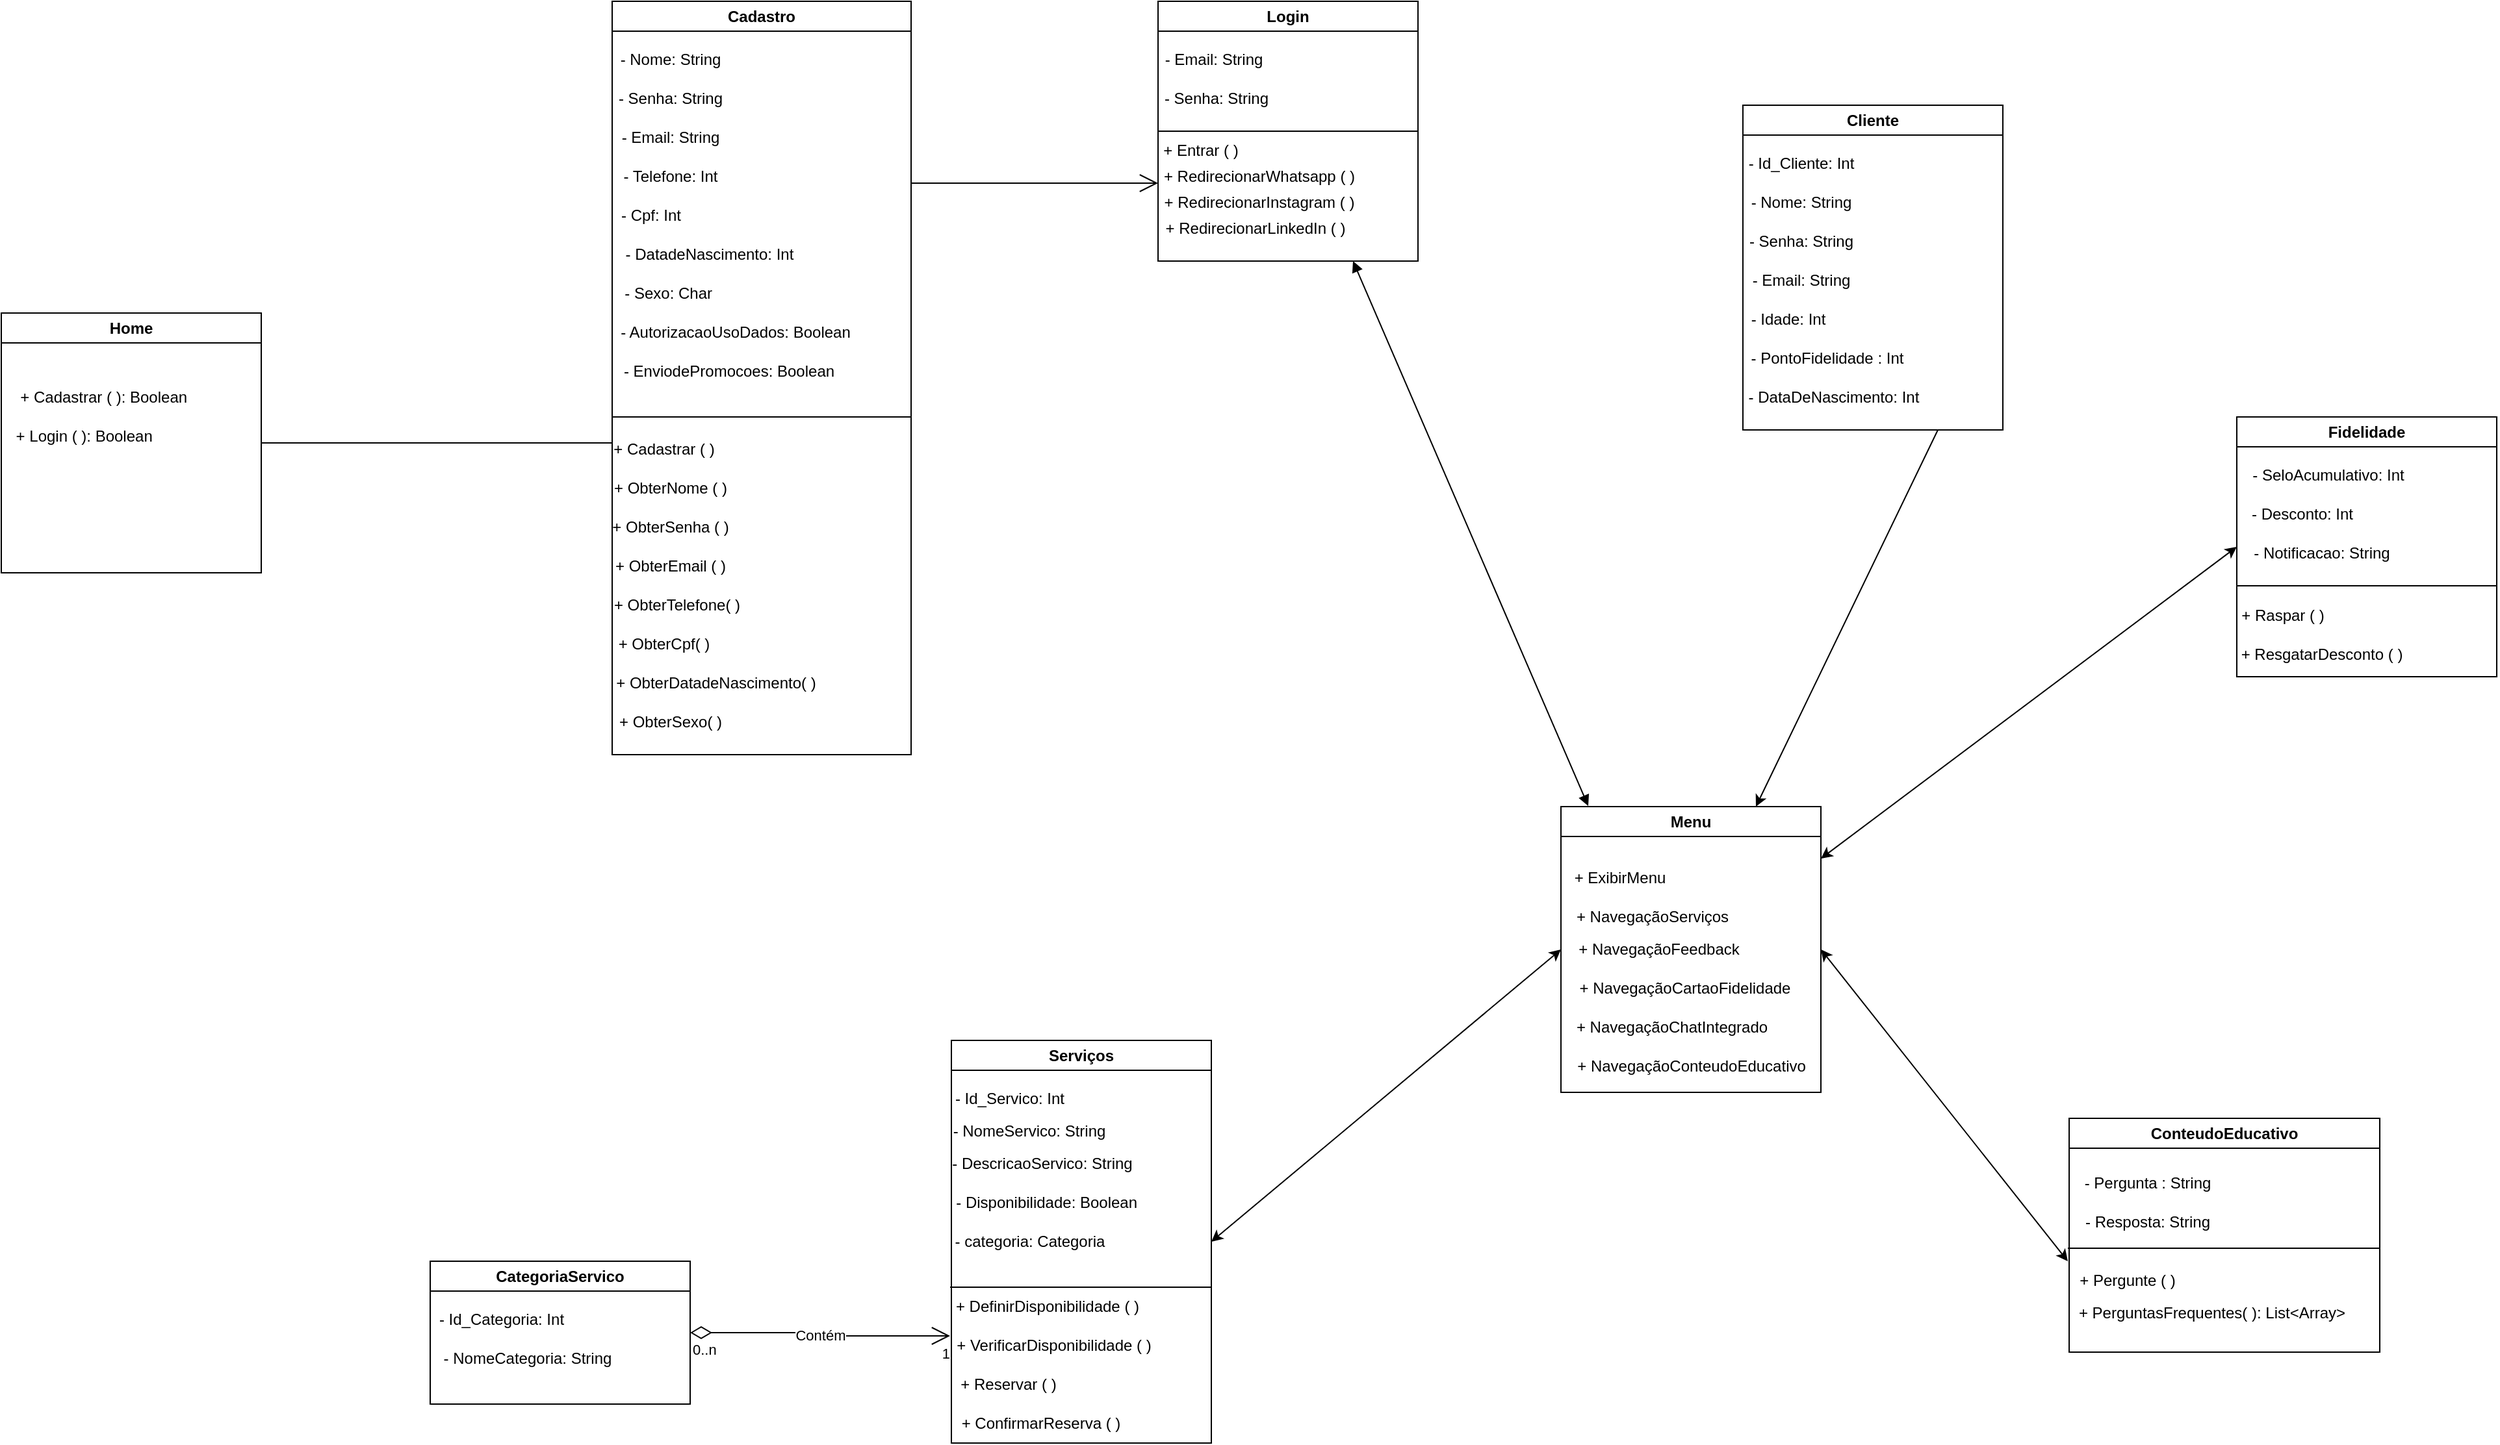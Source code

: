 <mxfile version="24.2.5" type="github">
  <diagram id="C5RBs43oDa-KdzZeNtuy" name="Page-1">
    <mxGraphModel dx="3267" dy="1865" grid="1" gridSize="10" guides="1" tooltips="1" connect="1" arrows="1" fold="1" page="1" pageScale="1" pageWidth="827" pageHeight="1169" math="0" shadow="0">
      <root>
        <mxCell id="WIyWlLk6GJQsqaUBKTNV-0" />
        <mxCell id="WIyWlLk6GJQsqaUBKTNV-1" parent="WIyWlLk6GJQsqaUBKTNV-0" />
        <mxCell id="PJYTQZl245SU4uXbmKMS-25" value="Menu" style="swimlane;whiteSpace=wrap;html=1;startSize=23;" parent="WIyWlLk6GJQsqaUBKTNV-1" vertex="1">
          <mxGeometry x="150" y="170" width="200" height="220" as="geometry" />
        </mxCell>
        <mxCell id="PJYTQZl245SU4uXbmKMS-26" value="+ NavegaçãoServiços" style="text;html=1;align=center;verticalAlign=middle;resizable=0;points=[];autosize=1;strokeColor=none;fillColor=none;" parent="PJYTQZl245SU4uXbmKMS-25" vertex="1">
          <mxGeometry y="70" width="140" height="30" as="geometry" />
        </mxCell>
        <mxCell id="PJYTQZl245SU4uXbmKMS-27" value="+ NavegaçãoFeedback" style="text;html=1;align=center;verticalAlign=middle;resizable=0;points=[];autosize=1;strokeColor=none;fillColor=none;" parent="PJYTQZl245SU4uXbmKMS-25" vertex="1">
          <mxGeometry y="95" width="150" height="30" as="geometry" />
        </mxCell>
        <mxCell id="PJYTQZl245SU4uXbmKMS-28" value="+ NavegaçãoCartaoFidelidade" style="text;html=1;align=center;verticalAlign=middle;resizable=0;points=[];autosize=1;strokeColor=none;fillColor=none;" parent="PJYTQZl245SU4uXbmKMS-25" vertex="1">
          <mxGeometry y="125" width="190" height="30" as="geometry" />
        </mxCell>
        <mxCell id="PJYTQZl245SU4uXbmKMS-29" value="+ NavegaçãoChatIntegrado" style="text;html=1;align=center;verticalAlign=middle;resizable=0;points=[];autosize=1;strokeColor=none;fillColor=none;" parent="PJYTQZl245SU4uXbmKMS-25" vertex="1">
          <mxGeometry y="155" width="170" height="30" as="geometry" />
        </mxCell>
        <mxCell id="PJYTQZl245SU4uXbmKMS-30" value="+ NavegaçãoConteudoEducativo" style="text;html=1;align=center;verticalAlign=middle;resizable=0;points=[];autosize=1;strokeColor=none;fillColor=none;" parent="PJYTQZl245SU4uXbmKMS-25" vertex="1">
          <mxGeometry y="185" width="200" height="30" as="geometry" />
        </mxCell>
        <mxCell id="PJYTQZl245SU4uXbmKMS-186" value="+ ExibirMenu" style="text;html=1;align=center;verticalAlign=middle;resizable=0;points=[];autosize=1;strokeColor=none;fillColor=none;" parent="PJYTQZl245SU4uXbmKMS-25" vertex="1">
          <mxGeometry y="40" width="90" height="30" as="geometry" />
        </mxCell>
        <mxCell id="PJYTQZl245SU4uXbmKMS-32" value="Cadastro" style="swimlane;whiteSpace=wrap;html=1;" parent="WIyWlLk6GJQsqaUBKTNV-1" vertex="1">
          <mxGeometry x="-580" y="-450" width="230" height="580" as="geometry" />
        </mxCell>
        <mxCell id="PJYTQZl245SU4uXbmKMS-33" value="- Nome: String" style="text;html=1;align=center;verticalAlign=middle;whiteSpace=wrap;rounded=0;" parent="PJYTQZl245SU4uXbmKMS-32" vertex="1">
          <mxGeometry y="30" width="90" height="30" as="geometry" />
        </mxCell>
        <mxCell id="PJYTQZl245SU4uXbmKMS-34" value="- Senha&lt;span style=&quot;background-color: initial;&quot;&gt;: String&lt;/span&gt;" style="text;html=1;align=center;verticalAlign=middle;whiteSpace=wrap;rounded=0;" parent="PJYTQZl245SU4uXbmKMS-32" vertex="1">
          <mxGeometry y="60" width="90" height="30" as="geometry" />
        </mxCell>
        <mxCell id="PJYTQZl245SU4uXbmKMS-35" value="- Email: String" style="text;html=1;align=center;verticalAlign=middle;whiteSpace=wrap;rounded=0;" parent="PJYTQZl245SU4uXbmKMS-32" vertex="1">
          <mxGeometry y="90" width="90" height="30" as="geometry" />
        </mxCell>
        <mxCell id="PJYTQZl245SU4uXbmKMS-36" value="&lt;div&gt;&lt;br&gt;&lt;/div&gt;- Telefone: Int&lt;div&gt;&lt;br&gt;&lt;/div&gt;" style="text;html=1;align=center;verticalAlign=middle;whiteSpace=wrap;rounded=0;" parent="PJYTQZl245SU4uXbmKMS-32" vertex="1">
          <mxGeometry y="120" width="90" height="30" as="geometry" />
        </mxCell>
        <mxCell id="PJYTQZl245SU4uXbmKMS-37" value="- Cpf: Int" style="text;html=1;align=center;verticalAlign=middle;whiteSpace=wrap;rounded=0;" parent="PJYTQZl245SU4uXbmKMS-32" vertex="1">
          <mxGeometry y="150" width="60" height="30" as="geometry" />
        </mxCell>
        <mxCell id="PJYTQZl245SU4uXbmKMS-38" value="- DatadeNascimento: Int" style="text;html=1;align=center;verticalAlign=middle;whiteSpace=wrap;rounded=0;" parent="PJYTQZl245SU4uXbmKMS-32" vertex="1">
          <mxGeometry x="-10" y="180" width="170" height="30" as="geometry" />
        </mxCell>
        <mxCell id="PJYTQZl245SU4uXbmKMS-39" value="- Sexo: Char&amp;nbsp;" style="text;html=1;align=center;verticalAlign=middle;whiteSpace=wrap;rounded=0;" parent="PJYTQZl245SU4uXbmKMS-32" vertex="1">
          <mxGeometry y="210" width="90" height="30" as="geometry" />
        </mxCell>
        <mxCell id="PJYTQZl245SU4uXbmKMS-40" value="- AutorizacaoUsoDados: Boolean" style="text;html=1;align=center;verticalAlign=middle;whiteSpace=wrap;rounded=0;" parent="PJYTQZl245SU4uXbmKMS-32" vertex="1">
          <mxGeometry y="240" width="190" height="30" as="geometry" />
        </mxCell>
        <mxCell id="PJYTQZl245SU4uXbmKMS-41" value="- EnviodePromocoes: Boolean" style="text;html=1;align=center;verticalAlign=middle;whiteSpace=wrap;rounded=0;" parent="PJYTQZl245SU4uXbmKMS-32" vertex="1">
          <mxGeometry y="270" width="180" height="30" as="geometry" />
        </mxCell>
        <mxCell id="PJYTQZl245SU4uXbmKMS-44" value="+ Cadastrar ( )" style="text;html=1;align=center;verticalAlign=middle;whiteSpace=wrap;rounded=0;" parent="PJYTQZl245SU4uXbmKMS-32" vertex="1">
          <mxGeometry y="330" width="80" height="30" as="geometry" />
        </mxCell>
        <mxCell id="PJYTQZl245SU4uXbmKMS-57" value="+ ObterNome ( )" style="text;html=1;align=center;verticalAlign=middle;whiteSpace=wrap;rounded=0;" parent="PJYTQZl245SU4uXbmKMS-32" vertex="1">
          <mxGeometry y="360" width="90" height="30" as="geometry" />
        </mxCell>
        <mxCell id="PJYTQZl245SU4uXbmKMS-58" value="+ ObterSenha ( )" style="text;html=1;align=center;verticalAlign=middle;whiteSpace=wrap;rounded=0;" parent="PJYTQZl245SU4uXbmKMS-32" vertex="1">
          <mxGeometry x="-5" y="390" width="100" height="30" as="geometry" />
        </mxCell>
        <mxCell id="PJYTQZl245SU4uXbmKMS-59" value="+ ObterEmail ( )" style="text;html=1;align=center;verticalAlign=middle;whiteSpace=wrap;rounded=0;" parent="PJYTQZl245SU4uXbmKMS-32" vertex="1">
          <mxGeometry x="-5" y="420" width="100" height="30" as="geometry" />
        </mxCell>
        <mxCell id="PJYTQZl245SU4uXbmKMS-61" value="+ ObterTelefone( )" style="text;html=1;align=center;verticalAlign=middle;whiteSpace=wrap;rounded=0;" parent="PJYTQZl245SU4uXbmKMS-32" vertex="1">
          <mxGeometry y="450" width="100" height="30" as="geometry" />
        </mxCell>
        <mxCell id="PJYTQZl245SU4uXbmKMS-62" value="+ ObterCpf( )" style="text;html=1;align=center;verticalAlign=middle;whiteSpace=wrap;rounded=0;" parent="PJYTQZl245SU4uXbmKMS-32" vertex="1">
          <mxGeometry y="480" width="80" height="30" as="geometry" />
        </mxCell>
        <mxCell id="PJYTQZl245SU4uXbmKMS-63" value="+ ObterDatadeNascimento( )" style="text;html=1;align=center;verticalAlign=middle;whiteSpace=wrap;rounded=0;" parent="PJYTQZl245SU4uXbmKMS-32" vertex="1">
          <mxGeometry y="510" width="160" height="30" as="geometry" />
        </mxCell>
        <mxCell id="PJYTQZl245SU4uXbmKMS-64" value="+ ObterSexo( )" style="text;html=1;align=center;verticalAlign=middle;whiteSpace=wrap;rounded=0;" parent="PJYTQZl245SU4uXbmKMS-32" vertex="1">
          <mxGeometry y="540" width="90" height="30" as="geometry" />
        </mxCell>
        <mxCell id="PJYTQZl245SU4uXbmKMS-47" value="" style="endArrow=none;html=1;rounded=0;" parent="WIyWlLk6GJQsqaUBKTNV-1" edge="1">
          <mxGeometry width="50" height="50" relative="1" as="geometry">
            <mxPoint x="-580" y="-130" as="sourcePoint" />
            <mxPoint x="-350" y="-130" as="targetPoint" />
          </mxGeometry>
        </mxCell>
        <mxCell id="PJYTQZl245SU4uXbmKMS-48" value="Login" style="swimlane;whiteSpace=wrap;html=1;" parent="WIyWlLk6GJQsqaUBKTNV-1" vertex="1">
          <mxGeometry x="-160" y="-450" width="200" height="200" as="geometry" />
        </mxCell>
        <mxCell id="PJYTQZl245SU4uXbmKMS-49" value="- Email: String" style="text;html=1;align=center;verticalAlign=middle;whiteSpace=wrap;rounded=0;" parent="PJYTQZl245SU4uXbmKMS-48" vertex="1">
          <mxGeometry x="3" y="30" width="80" height="30" as="geometry" />
        </mxCell>
        <mxCell id="PJYTQZl245SU4uXbmKMS-50" value="- Senha: String" style="text;html=1;align=center;verticalAlign=middle;whiteSpace=wrap;rounded=0;" parent="PJYTQZl245SU4uXbmKMS-48" vertex="1">
          <mxGeometry y="60" width="90" height="30" as="geometry" />
        </mxCell>
        <mxCell id="PJYTQZl245SU4uXbmKMS-52" value="+ Entrar ( )" style="text;html=1;align=center;verticalAlign=middle;whiteSpace=wrap;rounded=0;" parent="PJYTQZl245SU4uXbmKMS-48" vertex="1">
          <mxGeometry x="3" y="100" width="60" height="30" as="geometry" />
        </mxCell>
        <mxCell id="PJYTQZl245SU4uXbmKMS-53" value="+ RedirecionarWhatsapp ( )" style="text;html=1;align=center;verticalAlign=middle;whiteSpace=wrap;rounded=0;" parent="PJYTQZl245SU4uXbmKMS-48" vertex="1">
          <mxGeometry x="3" y="120" width="150" height="30" as="geometry" />
        </mxCell>
        <mxCell id="PJYTQZl245SU4uXbmKMS-54" value="+ RedirecionarInstagram ( )" style="text;html=1;align=center;verticalAlign=middle;whiteSpace=wrap;rounded=0;" parent="PJYTQZl245SU4uXbmKMS-48" vertex="1">
          <mxGeometry x="3" y="140" width="150" height="30" as="geometry" />
        </mxCell>
        <mxCell id="PJYTQZl245SU4uXbmKMS-55" value="+ RedirecionarLinkedIn ( )" style="text;html=1;align=center;verticalAlign=middle;whiteSpace=wrap;rounded=0;" parent="PJYTQZl245SU4uXbmKMS-48" vertex="1">
          <mxGeometry y="160" width="150" height="30" as="geometry" />
        </mxCell>
        <mxCell id="PJYTQZl245SU4uXbmKMS-51" value="" style="endArrow=none;html=1;rounded=0;exitX=0;exitY=0.5;exitDx=0;exitDy=0;entryX=1;entryY=0.5;entryDx=0;entryDy=0;" parent="WIyWlLk6GJQsqaUBKTNV-1" source="PJYTQZl245SU4uXbmKMS-48" target="PJYTQZl245SU4uXbmKMS-48" edge="1">
          <mxGeometry width="50" height="50" relative="1" as="geometry">
            <mxPoint x="-167" y="-360" as="sourcePoint" />
            <mxPoint x="-117" y="-410" as="targetPoint" />
          </mxGeometry>
        </mxCell>
        <mxCell id="PJYTQZl245SU4uXbmKMS-56" value="Serviços" style="swimlane;whiteSpace=wrap;html=1;" parent="WIyWlLk6GJQsqaUBKTNV-1" vertex="1">
          <mxGeometry x="-319" y="350" width="200" height="310" as="geometry" />
        </mxCell>
        <mxCell id="PJYTQZl245SU4uXbmKMS-65" value="- Id_Servico: Int" style="text;html=1;align=center;verticalAlign=middle;whiteSpace=wrap;rounded=0;" parent="PJYTQZl245SU4uXbmKMS-56" vertex="1">
          <mxGeometry y="30" width="90" height="30" as="geometry" />
        </mxCell>
        <mxCell id="PJYTQZl245SU4uXbmKMS-67" value="- NomeServico: String" style="text;html=1;align=center;verticalAlign=middle;whiteSpace=wrap;rounded=0;" parent="PJYTQZl245SU4uXbmKMS-56" vertex="1">
          <mxGeometry y="55" width="120" height="30" as="geometry" />
        </mxCell>
        <mxCell id="PJYTQZl245SU4uXbmKMS-69" value="- DescricaoServico: String" style="text;html=1;align=center;verticalAlign=middle;whiteSpace=wrap;rounded=0;" parent="PJYTQZl245SU4uXbmKMS-56" vertex="1">
          <mxGeometry x="-10" y="80" width="160" height="30" as="geometry" />
        </mxCell>
        <mxCell id="PJYTQZl245SU4uXbmKMS-108" value="- Disponibilidade: Boolean&amp;nbsp;" style="text;html=1;align=center;verticalAlign=middle;whiteSpace=wrap;rounded=0;" parent="PJYTQZl245SU4uXbmKMS-56" vertex="1">
          <mxGeometry y="110" width="150" height="30" as="geometry" />
        </mxCell>
        <mxCell id="PJYTQZl245SU4uXbmKMS-110" value="+ DefinirDisponibilidade ( )" style="text;html=1;align=center;verticalAlign=middle;whiteSpace=wrap;rounded=0;" parent="PJYTQZl245SU4uXbmKMS-56" vertex="1">
          <mxGeometry x="-1" y="190" width="150" height="30" as="geometry" />
        </mxCell>
        <mxCell id="PJYTQZl245SU4uXbmKMS-111" value="+ VerificarDisponibilidade ( )" style="text;html=1;align=center;verticalAlign=middle;whiteSpace=wrap;rounded=0;" parent="PJYTQZl245SU4uXbmKMS-56" vertex="1">
          <mxGeometry x="-1" y="220" width="160" height="30" as="geometry" />
        </mxCell>
        <mxCell id="PJYTQZl245SU4uXbmKMS-112" value="+ Reservar ( )" style="text;html=1;align=center;verticalAlign=middle;whiteSpace=wrap;rounded=0;" parent="PJYTQZl245SU4uXbmKMS-56" vertex="1">
          <mxGeometry x="-9" y="250" width="106" height="30" as="geometry" />
        </mxCell>
        <mxCell id="PJYTQZl245SU4uXbmKMS-113" value="+ ConfirmarReserva ( )" style="text;html=1;align=center;verticalAlign=middle;whiteSpace=wrap;rounded=0;" parent="PJYTQZl245SU4uXbmKMS-56" vertex="1">
          <mxGeometry x="-4" y="280" width="146" height="30" as="geometry" />
        </mxCell>
        <mxCell id="PJYTQZl245SU4uXbmKMS-164" value="- categoria: Categoria" style="text;html=1;align=center;verticalAlign=middle;whiteSpace=wrap;rounded=0;" parent="PJYTQZl245SU4uXbmKMS-56" vertex="1">
          <mxGeometry y="140" width="121" height="30" as="geometry" />
        </mxCell>
        <mxCell id="PJYTQZl245SU4uXbmKMS-109" value="" style="endArrow=none;html=1;rounded=0;exitX=0;exitY=0;exitDx=0;exitDy=0;" parent="WIyWlLk6GJQsqaUBKTNV-1" source="PJYTQZl245SU4uXbmKMS-110" edge="1">
          <mxGeometry width="50" height="50" relative="1" as="geometry">
            <mxPoint x="-319" y="520" as="sourcePoint" />
            <mxPoint x="-119" y="540" as="targetPoint" />
            <Array as="points">
              <mxPoint x="-219" y="540" />
            </Array>
          </mxGeometry>
        </mxCell>
        <mxCell id="PJYTQZl245SU4uXbmKMS-161" value="CategoriaServico" style="swimlane;whiteSpace=wrap;html=1;" parent="WIyWlLk6GJQsqaUBKTNV-1" vertex="1">
          <mxGeometry x="-720" y="520" width="200" height="110" as="geometry" />
        </mxCell>
        <mxCell id="PJYTQZl245SU4uXbmKMS-162" value="- Id_Categoria: Int" style="text;html=1;align=center;verticalAlign=middle;whiteSpace=wrap;rounded=0;" parent="PJYTQZl245SU4uXbmKMS-161" vertex="1">
          <mxGeometry y="30" width="110" height="30" as="geometry" />
        </mxCell>
        <mxCell id="PJYTQZl245SU4uXbmKMS-163" value="- NomeCategoria: String" style="text;html=1;align=center;verticalAlign=middle;whiteSpace=wrap;rounded=0;" parent="PJYTQZl245SU4uXbmKMS-161" vertex="1">
          <mxGeometry y="60" width="150" height="30" as="geometry" />
        </mxCell>
        <mxCell id="PJYTQZl245SU4uXbmKMS-173" value="Contém" style="endArrow=open;html=1;endSize=12;startArrow=diamondThin;startSize=14;startFill=0;edgeStyle=orthogonalEdgeStyle;rounded=0;exitX=1;exitY=0.5;exitDx=0;exitDy=0;entryX=0;entryY=0.25;entryDx=0;entryDy=0;" parent="WIyWlLk6GJQsqaUBKTNV-1" source="PJYTQZl245SU4uXbmKMS-161" target="PJYTQZl245SU4uXbmKMS-111" edge="1">
          <mxGeometry relative="1" as="geometry">
            <mxPoint x="-500" y="580" as="sourcePoint" />
            <mxPoint x="-340" y="580" as="targetPoint" />
          </mxGeometry>
        </mxCell>
        <mxCell id="PJYTQZl245SU4uXbmKMS-174" value="0..n" style="edgeLabel;resizable=0;html=1;align=left;verticalAlign=top;" parent="PJYTQZl245SU4uXbmKMS-173" connectable="0" vertex="1">
          <mxGeometry x="-1" relative="1" as="geometry" />
        </mxCell>
        <mxCell id="PJYTQZl245SU4uXbmKMS-175" value="1" style="edgeLabel;resizable=0;html=1;align=right;verticalAlign=top;" parent="PJYTQZl245SU4uXbmKMS-173" connectable="0" vertex="1">
          <mxGeometry x="1" relative="1" as="geometry" />
        </mxCell>
        <mxCell id="PJYTQZl245SU4uXbmKMS-176" value="Fidelidade" style="swimlane;whiteSpace=wrap;html=1;" parent="WIyWlLk6GJQsqaUBKTNV-1" vertex="1">
          <mxGeometry x="670" y="-130" width="200" height="200" as="geometry" />
        </mxCell>
        <mxCell id="eK6N2bDvLIJEvpIiL7Qq-0" value="- SeloAcumulativo: Int" style="text;html=1;align=center;verticalAlign=middle;resizable=0;points=[];autosize=1;strokeColor=none;fillColor=none;" vertex="1" parent="PJYTQZl245SU4uXbmKMS-176">
          <mxGeometry y="30" width="140" height="30" as="geometry" />
        </mxCell>
        <mxCell id="eK6N2bDvLIJEvpIiL7Qq-1" value="- Desconto: Int" style="text;html=1;align=center;verticalAlign=middle;resizable=0;points=[];autosize=1;strokeColor=none;fillColor=none;" vertex="1" parent="PJYTQZl245SU4uXbmKMS-176">
          <mxGeometry y="60" width="100" height="30" as="geometry" />
        </mxCell>
        <mxCell id="eK6N2bDvLIJEvpIiL7Qq-2" value="- Notificacao: String" style="text;html=1;align=center;verticalAlign=middle;resizable=0;points=[];autosize=1;strokeColor=none;fillColor=none;" vertex="1" parent="PJYTQZl245SU4uXbmKMS-176">
          <mxGeometry y="90" width="130" height="30" as="geometry" />
        </mxCell>
        <mxCell id="eK6N2bDvLIJEvpIiL7Qq-3" value="" style="endArrow=none;html=1;rounded=0;" edge="1" parent="PJYTQZl245SU4uXbmKMS-176">
          <mxGeometry width="50" height="50" relative="1" as="geometry">
            <mxPoint y="130" as="sourcePoint" />
            <mxPoint x="200" y="130" as="targetPoint" />
          </mxGeometry>
        </mxCell>
        <mxCell id="eK6N2bDvLIJEvpIiL7Qq-4" value="+ Raspar ( )" style="text;html=1;align=center;verticalAlign=middle;resizable=0;points=[];autosize=1;strokeColor=none;fillColor=none;" vertex="1" parent="PJYTQZl245SU4uXbmKMS-176">
          <mxGeometry x="-10" y="138" width="90" height="30" as="geometry" />
        </mxCell>
        <mxCell id="eK6N2bDvLIJEvpIiL7Qq-5" value="+ ResgatarDesconto ( )" style="text;html=1;align=center;verticalAlign=middle;resizable=0;points=[];autosize=1;strokeColor=none;fillColor=none;" vertex="1" parent="PJYTQZl245SU4uXbmKMS-176">
          <mxGeometry x="-10" y="168" width="150" height="30" as="geometry" />
        </mxCell>
        <mxCell id="PJYTQZl245SU4uXbmKMS-177" value="Cliente" style="swimlane;whiteSpace=wrap;html=1;" parent="WIyWlLk6GJQsqaUBKTNV-1" vertex="1">
          <mxGeometry x="290" y="-370" width="200" height="250" as="geometry" />
        </mxCell>
        <mxCell id="PJYTQZl245SU4uXbmKMS-179" value="- Id_Cliente: Int" style="text;html=1;align=center;verticalAlign=middle;whiteSpace=wrap;rounded=0;" parent="PJYTQZl245SU4uXbmKMS-177" vertex="1">
          <mxGeometry y="30" width="90" height="30" as="geometry" />
        </mxCell>
        <mxCell id="PJYTQZl245SU4uXbmKMS-178" value="- Nome: String" style="text;html=1;align=center;verticalAlign=middle;whiteSpace=wrap;rounded=0;" parent="PJYTQZl245SU4uXbmKMS-177" vertex="1">
          <mxGeometry y="60" width="90" height="30" as="geometry" />
        </mxCell>
        <mxCell id="PJYTQZl245SU4uXbmKMS-180" value="- Senha: String" style="text;html=1;align=center;verticalAlign=middle;whiteSpace=wrap;rounded=0;" parent="PJYTQZl245SU4uXbmKMS-177" vertex="1">
          <mxGeometry y="90" width="90" height="30" as="geometry" />
        </mxCell>
        <mxCell id="PJYTQZl245SU4uXbmKMS-181" value="- Email: String" style="text;html=1;align=center;verticalAlign=middle;whiteSpace=wrap;rounded=0;" parent="PJYTQZl245SU4uXbmKMS-177" vertex="1">
          <mxGeometry y="120" width="90" height="30" as="geometry" />
        </mxCell>
        <mxCell id="PJYTQZl245SU4uXbmKMS-182" value="- Idade: Int" style="text;html=1;align=center;verticalAlign=middle;whiteSpace=wrap;rounded=0;" parent="PJYTQZl245SU4uXbmKMS-177" vertex="1">
          <mxGeometry y="150" width="70" height="30" as="geometry" />
        </mxCell>
        <mxCell id="PJYTQZl245SU4uXbmKMS-183" value="- PontoFidelidade : Int" style="text;html=1;align=center;verticalAlign=middle;whiteSpace=wrap;rounded=0;" parent="PJYTQZl245SU4uXbmKMS-177" vertex="1">
          <mxGeometry y="180" width="130" height="30" as="geometry" />
        </mxCell>
        <mxCell id="PJYTQZl245SU4uXbmKMS-184" value="- DataDeNascimento: Int" style="text;html=1;align=center;verticalAlign=middle;whiteSpace=wrap;rounded=0;" parent="PJYTQZl245SU4uXbmKMS-177" vertex="1">
          <mxGeometry x="-10" y="210" width="160" height="30" as="geometry" />
        </mxCell>
        <mxCell id="PJYTQZl245SU4uXbmKMS-187" value="ConteudoEducativo" style="swimlane;whiteSpace=wrap;html=1;" parent="WIyWlLk6GJQsqaUBKTNV-1" vertex="1">
          <mxGeometry x="541" y="410" width="239" height="180" as="geometry" />
        </mxCell>
        <mxCell id="PJYTQZl245SU4uXbmKMS-188" value="- Pergunta : String" style="text;html=1;align=center;verticalAlign=middle;resizable=0;points=[];autosize=1;strokeColor=none;fillColor=none;" parent="PJYTQZl245SU4uXbmKMS-187" vertex="1">
          <mxGeometry y="35" width="120" height="30" as="geometry" />
        </mxCell>
        <mxCell id="PJYTQZl245SU4uXbmKMS-189" value="- Resposta: String" style="text;html=1;align=center;verticalAlign=middle;resizable=0;points=[];autosize=1;strokeColor=none;fillColor=none;" parent="PJYTQZl245SU4uXbmKMS-187" vertex="1">
          <mxGeometry y="65" width="120" height="30" as="geometry" />
        </mxCell>
        <mxCell id="PJYTQZl245SU4uXbmKMS-192" value="+ PerguntasFrequentes( ): List&amp;lt;Array&amp;gt;" style="text;html=1;align=center;verticalAlign=middle;whiteSpace=wrap;rounded=0;" parent="PJYTQZl245SU4uXbmKMS-187" vertex="1">
          <mxGeometry y="135" width="220" height="30" as="geometry" />
        </mxCell>
        <mxCell id="PJYTQZl245SU4uXbmKMS-191" value="+ Pergunte ( )" style="text;html=1;align=center;verticalAlign=middle;whiteSpace=wrap;rounded=0;" parent="PJYTQZl245SU4uXbmKMS-187" vertex="1">
          <mxGeometry y="110" width="90" height="30" as="geometry" />
        </mxCell>
        <mxCell id="PJYTQZl245SU4uXbmKMS-195" value="" style="endArrow=classic;startArrow=classic;html=1;rounded=0;entryX=0;entryY=0.5;entryDx=0;entryDy=0;exitX=1;exitY=0.5;exitDx=0;exitDy=0;" parent="WIyWlLk6GJQsqaUBKTNV-1" source="PJYTQZl245SU4uXbmKMS-56" target="PJYTQZl245SU4uXbmKMS-25" edge="1">
          <mxGeometry width="50" height="50" relative="1" as="geometry">
            <mxPoint x="-120" y="390" as="sourcePoint" />
            <mxPoint x="50" y="360" as="targetPoint" />
          </mxGeometry>
        </mxCell>
        <mxCell id="PJYTQZl245SU4uXbmKMS-197" value="" style="endArrow=classic;startArrow=classic;html=1;rounded=0;entryX=1;entryY=0.5;entryDx=0;entryDy=0;" parent="WIyWlLk6GJQsqaUBKTNV-1" target="PJYTQZl245SU4uXbmKMS-25" edge="1">
          <mxGeometry width="50" height="50" relative="1" as="geometry">
            <mxPoint x="540" y="520" as="sourcePoint" />
            <mxPoint x="460" y="460" as="targetPoint" />
          </mxGeometry>
        </mxCell>
        <mxCell id="PJYTQZl245SU4uXbmKMS-199" value="" style="endArrow=none;html=1;rounded=0;" parent="WIyWlLk6GJQsqaUBKTNV-1" edge="1">
          <mxGeometry width="50" height="50" relative="1" as="geometry">
            <mxPoint x="540" y="510" as="sourcePoint" />
            <mxPoint x="780" y="510" as="targetPoint" />
          </mxGeometry>
        </mxCell>
        <mxCell id="PJYTQZl245SU4uXbmKMS-200" value="" style="endArrow=classic;html=1;rounded=0;entryX=0.75;entryY=0;entryDx=0;entryDy=0;exitX=0.75;exitY=1;exitDx=0;exitDy=0;" parent="WIyWlLk6GJQsqaUBKTNV-1" source="PJYTQZl245SU4uXbmKMS-177" target="PJYTQZl245SU4uXbmKMS-25" edge="1">
          <mxGeometry width="50" height="50" relative="1" as="geometry">
            <mxPoint x="120" y="-60" as="sourcePoint" />
            <mxPoint x="170" y="-110" as="targetPoint" />
          </mxGeometry>
        </mxCell>
        <mxCell id="PJYTQZl245SU4uXbmKMS-201" value="" style="endArrow=classic;startArrow=classic;html=1;rounded=0;entryX=0;entryY=0.5;entryDx=0;entryDy=0;" parent="WIyWlLk6GJQsqaUBKTNV-1" target="PJYTQZl245SU4uXbmKMS-176" edge="1">
          <mxGeometry width="50" height="50" relative="1" as="geometry">
            <mxPoint x="350" y="210" as="sourcePoint" />
            <mxPoint x="550" y="100" as="targetPoint" />
          </mxGeometry>
        </mxCell>
        <mxCell id="eK6N2bDvLIJEvpIiL7Qq-6" value="Home" style="swimlane;whiteSpace=wrap;html=1;" vertex="1" parent="WIyWlLk6GJQsqaUBKTNV-1">
          <mxGeometry x="-1050" y="-210" width="200" height="200" as="geometry" />
        </mxCell>
        <mxCell id="eK6N2bDvLIJEvpIiL7Qq-7" value="+ Cadastrar ( ): Boolean&amp;nbsp;" style="text;html=1;align=center;verticalAlign=middle;resizable=0;points=[];autosize=1;strokeColor=none;fillColor=none;" vertex="1" parent="eK6N2bDvLIJEvpIiL7Qq-6">
          <mxGeometry y="50" width="160" height="30" as="geometry" />
        </mxCell>
        <mxCell id="eK6N2bDvLIJEvpIiL7Qq-8" value="+ Login ( ): Boolean&amp;nbsp;" style="text;html=1;align=center;verticalAlign=middle;resizable=0;points=[];autosize=1;strokeColor=none;fillColor=none;" vertex="1" parent="eK6N2bDvLIJEvpIiL7Qq-6">
          <mxGeometry y="80" width="130" height="30" as="geometry" />
        </mxCell>
        <mxCell id="eK6N2bDvLIJEvpIiL7Qq-12" value="" style="endArrow=none;html=1;edgeStyle=orthogonalEdgeStyle;rounded=0;exitX=1;exitY=0.5;exitDx=0;exitDy=0;" edge="1" parent="WIyWlLk6GJQsqaUBKTNV-1" source="eK6N2bDvLIJEvpIiL7Qq-6">
          <mxGeometry relative="1" as="geometry">
            <mxPoint x="-790" y="-110" as="sourcePoint" />
            <mxPoint x="-580" y="-110" as="targetPoint" />
          </mxGeometry>
        </mxCell>
        <mxCell id="eK6N2bDvLIJEvpIiL7Qq-16" value="" style="endArrow=open;endFill=1;endSize=12;html=1;rounded=0;" edge="1" parent="WIyWlLk6GJQsqaUBKTNV-1">
          <mxGeometry width="160" relative="1" as="geometry">
            <mxPoint x="-350" y="-310" as="sourcePoint" />
            <mxPoint x="-160" y="-310" as="targetPoint" />
          </mxGeometry>
        </mxCell>
        <mxCell id="eK6N2bDvLIJEvpIiL7Qq-17" value="" style="endArrow=block;startArrow=block;endFill=1;startFill=1;html=1;rounded=0;entryX=0.105;entryY=-0.002;entryDx=0;entryDy=0;entryPerimeter=0;exitX=0.75;exitY=1;exitDx=0;exitDy=0;" edge="1" parent="WIyWlLk6GJQsqaUBKTNV-1" source="PJYTQZl245SU4uXbmKMS-48" target="PJYTQZl245SU4uXbmKMS-25">
          <mxGeometry width="160" relative="1" as="geometry">
            <mxPoint x="20" y="-30" as="sourcePoint" />
            <mxPoint x="180" y="-30" as="targetPoint" />
          </mxGeometry>
        </mxCell>
      </root>
    </mxGraphModel>
  </diagram>
</mxfile>
